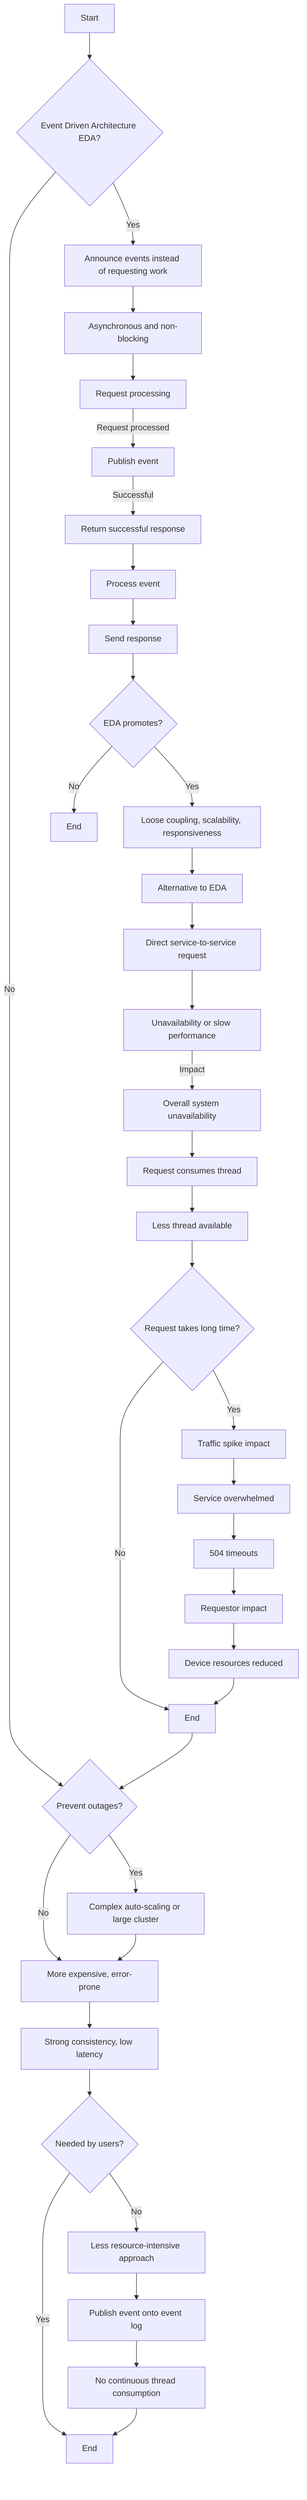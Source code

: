 graph TD;
    A[Start] --> B{Event Driven Architecture EDA?}
    B -->|Yes| C[Announce events instead of requesting work]
    B -->|No| Z[End]
    C --> D[Asynchronous and non-blocking]
    D --> E[Request processing]
    E -->|Request processed| F[Publish event]
    F -->|Successful| G[Return successful response]
    G --> H[Process event]
    H --> I[Send response]
    I --> J{EDA promotes?}
    J -->|Yes| K[Loose coupling, scalability, responsiveness]
    J -->|No| L[End]
    K --> M[Alternative to EDA]
    M --> N[Direct service-to-service request]
    N --> O[Unavailability or slow performance]
    O -->|Impact| P[Overall system unavailability]
    P --> Q[Request consumes thread]
    Q --> R[Less thread available]
    R --> S{Request takes long time?}
    S -->|Yes| T[Traffic spike impact]
    S -->|No| U[End]
    T --> V[Service overwhelmed]
    V --> W[504 timeouts]
    W --> X[Requestor impact]
    X --> Y[Device resources reduced]
    Y --> U
    U --> Z{Prevent outages?}
    Z -->|Yes| AA[Complex auto-scaling or large cluster]
    Z -->|No| AB[End]
    AA --> AB[More expensive, error-prone]
    AB --> AC[Strong consistency, low latency]
    AC --> AD{Needed by users?}
    AD -->|Yes| AE[End]
    AD -->|No| AF[Less resource-intensive approach]
    AF --> AG[Publish event onto event log]
    AG --> AH[No continuous thread consumption]
    AH --> AE